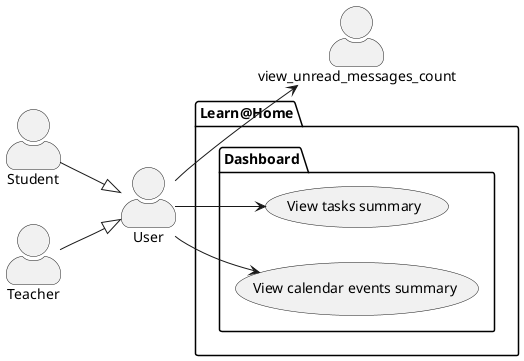 @startuml Dashboard

skinparam actorStyle awesome
left to right direction

actor "User" as user
actor "Student" as student
actor "Teacher" as teacher

package Learn@Home {
    package Dashboard {
        usecase "View tasks summary" as view_tasks_summary
        usecase "View calendar events summary" as view_calendar_events_summary
    }
}

teacher --|> user
student --|> user

user --> view_tasks_summary
user --> view_calendar_events_summary
user --> view_unread_messages_count

@enduml